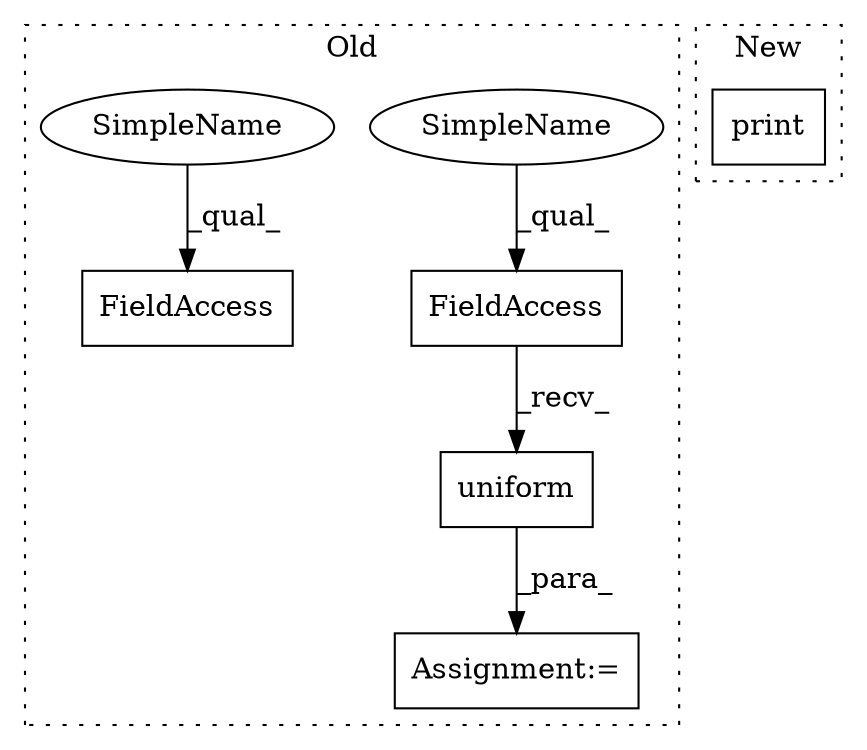 digraph G {
subgraph cluster0 {
1 [label="uniform" a="32" s="6745,6769" l="8,1" shape="box"];
3 [label="FieldAccess" a="22" s="6732" l="12" shape="box"];
4 [label="FieldAccess" a="22" s="6675" l="12" shape="box"];
5 [label="Assignment:=" a="7" s="6731" l="1" shape="box"];
6 [label="SimpleName" a="42" s="6732" l="5" shape="ellipse"];
7 [label="SimpleName" a="42" s="6675" l="5" shape="ellipse"];
label = "Old";
style="dotted";
}
subgraph cluster1 {
2 [label="print" a="32" s="7303,7313" l="6,1" shape="box"];
label = "New";
style="dotted";
}
1 -> 5 [label="_para_"];
3 -> 1 [label="_recv_"];
6 -> 3 [label="_qual_"];
7 -> 4 [label="_qual_"];
}